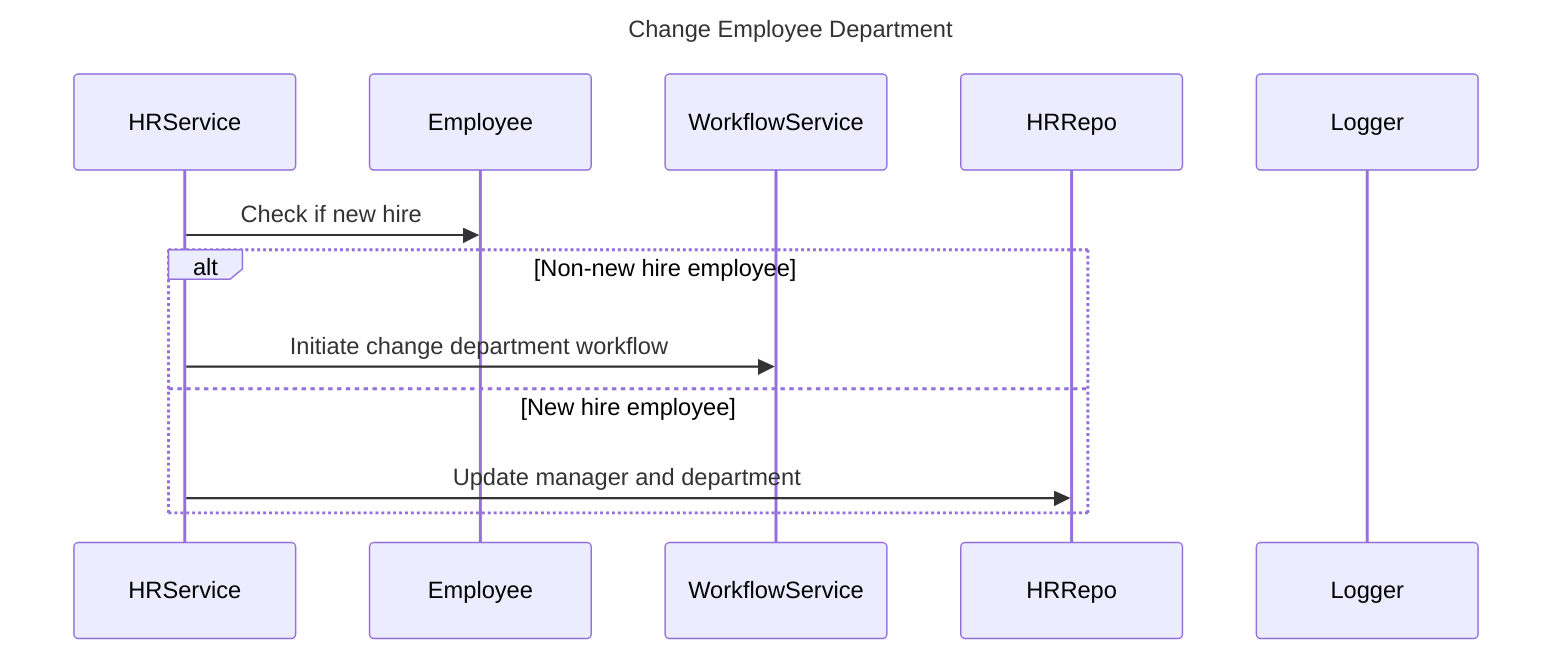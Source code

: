 ---
title: Change Employee Department
---

sequenceDiagram
    participant HRService
    participant Employee
    participant WorkflowService
    participant HRRepo
    participant Logger
    
    HRService->>Employee: Check if new hire
    alt Non-new hire employee
        HRService->>WorkflowService: Initiate change department workflow
    else New hire employee
        HRService->>HRRepo: Update manager and department
    end